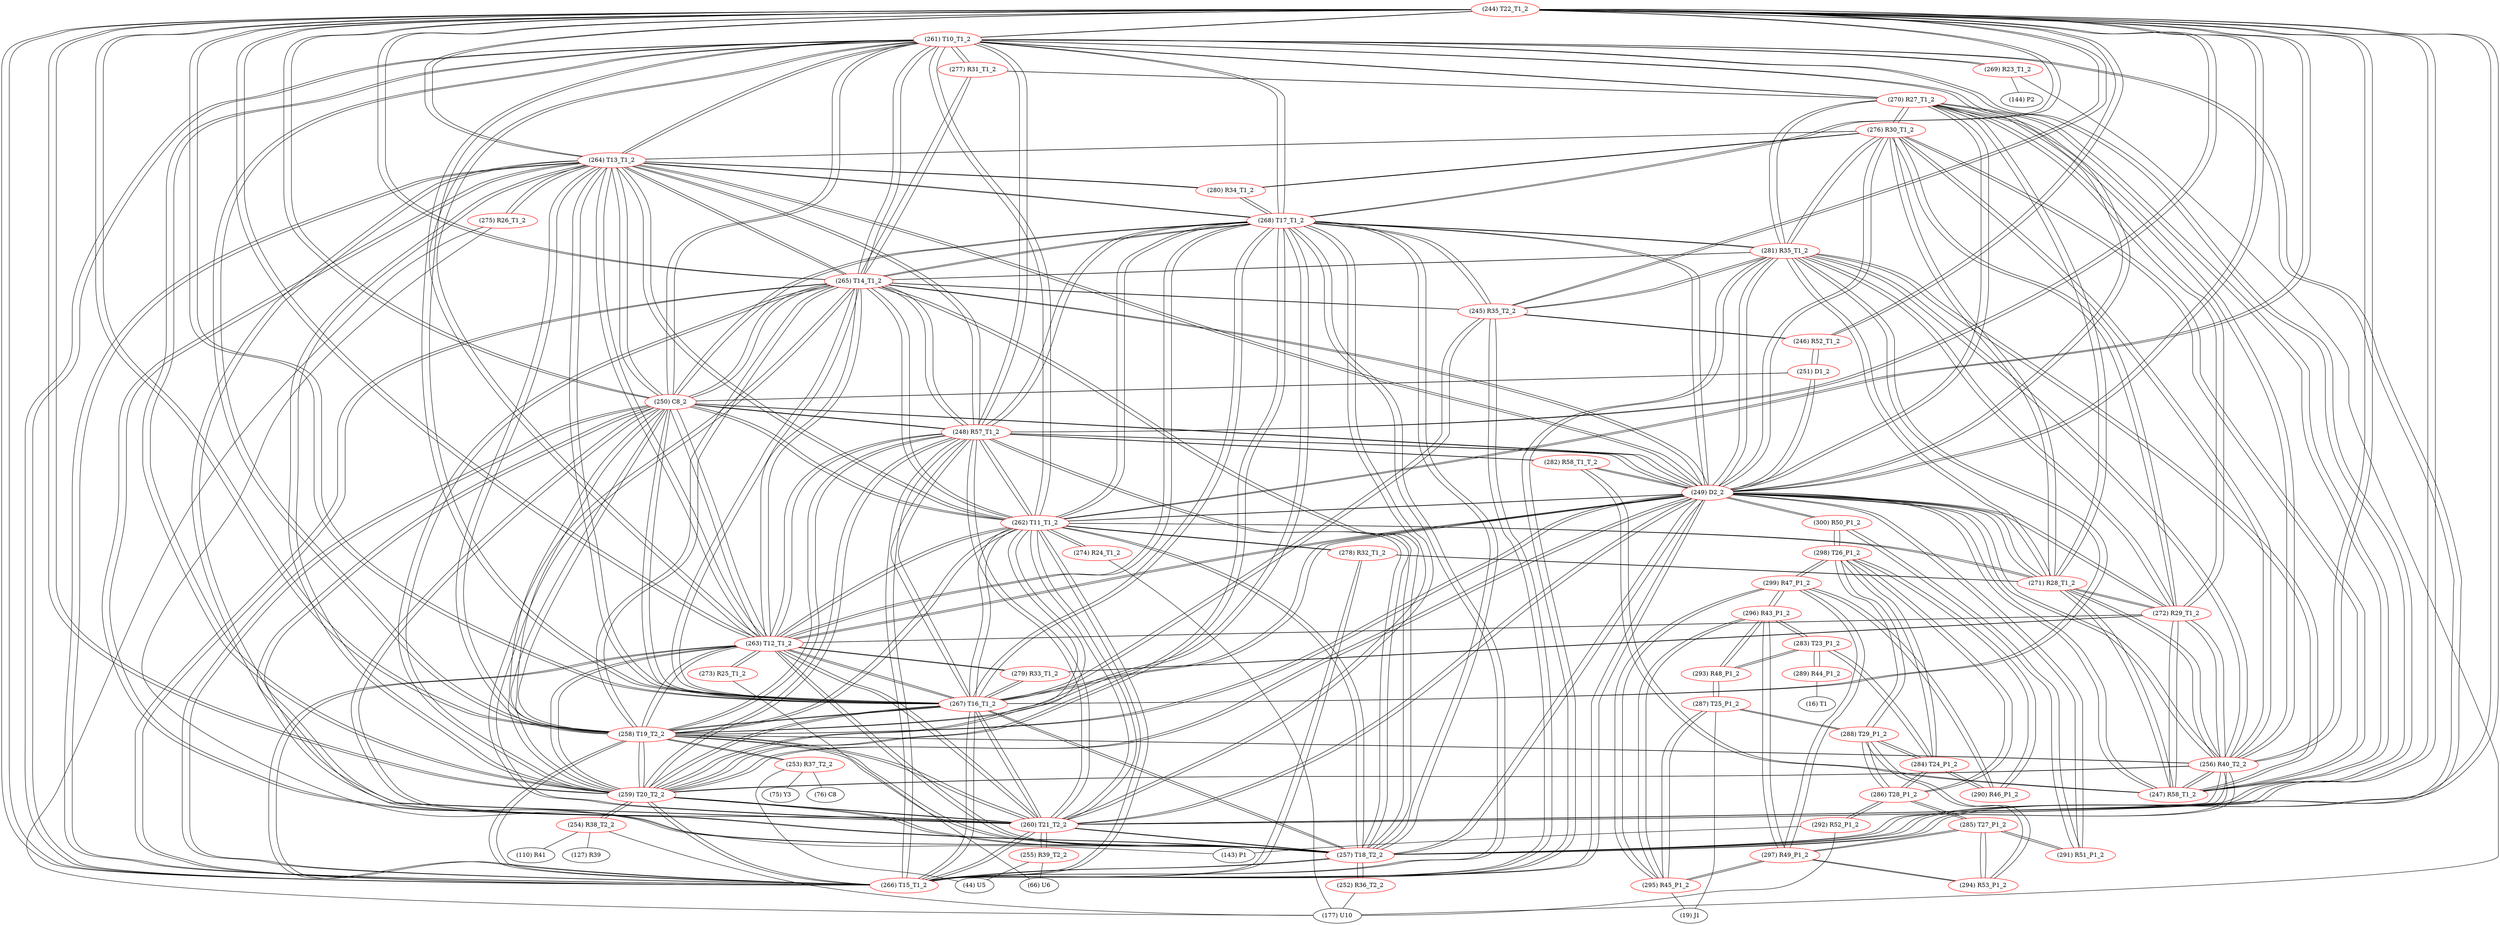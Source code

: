 graph {
	244 [label="(244) T22_T1_2" color=red]
	261 [label="(261) T10_T1_2"]
	262 [label="(262) T11_T1_2"]
	263 [label="(263) T12_T1_2"]
	264 [label="(264) T13_T1_2"]
	259 [label="(259) T20_T2_2"]
	265 [label="(265) T14_T1_2"]
	266 [label="(266) T15_T1_2"]
	257 [label="(257) T18_T2_2"]
	260 [label="(260) T21_T2_2"]
	258 [label="(258) T19_T2_2"]
	250 [label="(250) C8_2"]
	267 [label="(267) T16_T1_2"]
	268 [label="(268) T17_T1_2"]
	249 [label="(249) D2_2"]
	248 [label="(248) R57_T1_2"]
	245 [label="(245) R35_T2_2"]
	246 [label="(246) R52_T1_2"]
	256 [label="(256) R40_T2_2"]
	245 [label="(245) R35_T2_2" color=red]
	246 [label="(246) R52_T1_2"]
	244 [label="(244) T22_T1_2"]
	265 [label="(265) T14_T1_2"]
	266 [label="(266) T15_T1_2"]
	268 [label="(268) T17_T1_2"]
	267 [label="(267) T16_T1_2"]
	281 [label="(281) R35_T1_2"]
	246 [label="(246) R52_T1_2" color=red]
	251 [label="(251) D1_2"]
	245 [label="(245) R35_T2_2"]
	244 [label="(244) T22_T1_2"]
	247 [label="(247) R58_T1_2" color=red]
	249 [label="(249) D2_2"]
	256 [label="(256) R40_T2_2"]
	270 [label="(270) R27_T1_2"]
	271 [label="(271) R28_T1_2"]
	272 [label="(272) R29_T1_2"]
	276 [label="(276) R30_T1_2"]
	281 [label="(281) R35_T1_2"]
	282 [label="(282) R58_T1_T_2"]
	248 [label="(248) R57_T1_2" color=red]
	261 [label="(261) T10_T1_2"]
	262 [label="(262) T11_T1_2"]
	263 [label="(263) T12_T1_2"]
	264 [label="(264) T13_T1_2"]
	259 [label="(259) T20_T2_2"]
	265 [label="(265) T14_T1_2"]
	266 [label="(266) T15_T1_2"]
	257 [label="(257) T18_T2_2"]
	260 [label="(260) T21_T2_2"]
	258 [label="(258) T19_T2_2"]
	250 [label="(250) C8_2"]
	267 [label="(267) T16_T1_2"]
	268 [label="(268) T17_T1_2"]
	249 [label="(249) D2_2"]
	244 [label="(244) T22_T1_2"]
	282 [label="(282) R58_T1_T_2"]
	249 [label="(249) D2_2" color=red]
	247 [label="(247) R58_T1_2"]
	256 [label="(256) R40_T2_2"]
	270 [label="(270) R27_T1_2"]
	271 [label="(271) R28_T1_2"]
	272 [label="(272) R29_T1_2"]
	276 [label="(276) R30_T1_2"]
	281 [label="(281) R35_T1_2"]
	261 [label="(261) T10_T1_2"]
	262 [label="(262) T11_T1_2"]
	263 [label="(263) T12_T1_2"]
	264 [label="(264) T13_T1_2"]
	259 [label="(259) T20_T2_2"]
	265 [label="(265) T14_T1_2"]
	266 [label="(266) T15_T1_2"]
	257 [label="(257) T18_T2_2"]
	260 [label="(260) T21_T2_2"]
	258 [label="(258) T19_T2_2"]
	250 [label="(250) C8_2"]
	267 [label="(267) T16_T1_2"]
	268 [label="(268) T17_T1_2"]
	244 [label="(244) T22_T1_2"]
	248 [label="(248) R57_T1_2"]
	251 [label="(251) D1_2"]
	282 [label="(282) R58_T1_T_2"]
	291 [label="(291) R51_P1_2"]
	300 [label="(300) R50_P1_2"]
	250 [label="(250) C8_2" color=red]
	261 [label="(261) T10_T1_2"]
	262 [label="(262) T11_T1_2"]
	263 [label="(263) T12_T1_2"]
	264 [label="(264) T13_T1_2"]
	259 [label="(259) T20_T2_2"]
	265 [label="(265) T14_T1_2"]
	266 [label="(266) T15_T1_2"]
	257 [label="(257) T18_T2_2"]
	260 [label="(260) T21_T2_2"]
	258 [label="(258) T19_T2_2"]
	267 [label="(267) T16_T1_2"]
	268 [label="(268) T17_T1_2"]
	249 [label="(249) D2_2"]
	244 [label="(244) T22_T1_2"]
	248 [label="(248) R57_T1_2"]
	251 [label="(251) D1_2"]
	251 [label="(251) D1_2" color=red]
	249 [label="(249) D2_2"]
	250 [label="(250) C8_2"]
	246 [label="(246) R52_T1_2"]
	252 [label="(252) R36_T2_2" color=red]
	177 [label="(177) U10"]
	257 [label="(257) T18_T2_2"]
	253 [label="(253) R37_T2_2" color=red]
	44 [label="(44) U5"]
	75 [label="(75) Y3"]
	76 [label="(76) C8"]
	258 [label="(258) T19_T2_2"]
	254 [label="(254) R38_T2_2" color=red]
	177 [label="(177) U10"]
	110 [label="(110) R41"]
	127 [label="(127) R39"]
	259 [label="(259) T20_T2_2"]
	255 [label="(255) R39_T2_2" color=red]
	44 [label="(44) U5"]
	66 [label="(66) U6"]
	260 [label="(260) T21_T2_2"]
	256 [label="(256) R40_T2_2" color=red]
	249 [label="(249) D2_2"]
	247 [label="(247) R58_T1_2"]
	270 [label="(270) R27_T1_2"]
	271 [label="(271) R28_T1_2"]
	272 [label="(272) R29_T1_2"]
	276 [label="(276) R30_T1_2"]
	281 [label="(281) R35_T1_2"]
	259 [label="(259) T20_T2_2"]
	260 [label="(260) T21_T2_2"]
	258 [label="(258) T19_T2_2"]
	244 [label="(244) T22_T1_2"]
	257 [label="(257) T18_T2_2"]
	257 [label="(257) T18_T2_2" color=red]
	261 [label="(261) T10_T1_2"]
	262 [label="(262) T11_T1_2"]
	263 [label="(263) T12_T1_2"]
	264 [label="(264) T13_T1_2"]
	259 [label="(259) T20_T2_2"]
	265 [label="(265) T14_T1_2"]
	266 [label="(266) T15_T1_2"]
	260 [label="(260) T21_T2_2"]
	258 [label="(258) T19_T2_2"]
	250 [label="(250) C8_2"]
	267 [label="(267) T16_T1_2"]
	268 [label="(268) T17_T1_2"]
	249 [label="(249) D2_2"]
	244 [label="(244) T22_T1_2"]
	248 [label="(248) R57_T1_2"]
	256 [label="(256) R40_T2_2"]
	252 [label="(252) R36_T2_2"]
	258 [label="(258) T19_T2_2" color=red]
	261 [label="(261) T10_T1_2"]
	262 [label="(262) T11_T1_2"]
	263 [label="(263) T12_T1_2"]
	264 [label="(264) T13_T1_2"]
	259 [label="(259) T20_T2_2"]
	265 [label="(265) T14_T1_2"]
	266 [label="(266) T15_T1_2"]
	257 [label="(257) T18_T2_2"]
	260 [label="(260) T21_T2_2"]
	250 [label="(250) C8_2"]
	267 [label="(267) T16_T1_2"]
	268 [label="(268) T17_T1_2"]
	249 [label="(249) D2_2"]
	244 [label="(244) T22_T1_2"]
	248 [label="(248) R57_T1_2"]
	256 [label="(256) R40_T2_2"]
	253 [label="(253) R37_T2_2"]
	259 [label="(259) T20_T2_2" color=red]
	261 [label="(261) T10_T1_2"]
	262 [label="(262) T11_T1_2"]
	263 [label="(263) T12_T1_2"]
	264 [label="(264) T13_T1_2"]
	265 [label="(265) T14_T1_2"]
	266 [label="(266) T15_T1_2"]
	257 [label="(257) T18_T2_2"]
	260 [label="(260) T21_T2_2"]
	258 [label="(258) T19_T2_2"]
	250 [label="(250) C8_2"]
	267 [label="(267) T16_T1_2"]
	268 [label="(268) T17_T1_2"]
	249 [label="(249) D2_2"]
	244 [label="(244) T22_T1_2"]
	248 [label="(248) R57_T1_2"]
	256 [label="(256) R40_T2_2"]
	254 [label="(254) R38_T2_2"]
	260 [label="(260) T21_T2_2" color=red]
	261 [label="(261) T10_T1_2"]
	262 [label="(262) T11_T1_2"]
	263 [label="(263) T12_T1_2"]
	264 [label="(264) T13_T1_2"]
	259 [label="(259) T20_T2_2"]
	265 [label="(265) T14_T1_2"]
	266 [label="(266) T15_T1_2"]
	257 [label="(257) T18_T2_2"]
	258 [label="(258) T19_T2_2"]
	250 [label="(250) C8_2"]
	267 [label="(267) T16_T1_2"]
	268 [label="(268) T17_T1_2"]
	249 [label="(249) D2_2"]
	244 [label="(244) T22_T1_2"]
	248 [label="(248) R57_T1_2"]
	256 [label="(256) R40_T2_2"]
	255 [label="(255) R39_T2_2"]
	261 [label="(261) T10_T1_2" color=red]
	262 [label="(262) T11_T1_2"]
	263 [label="(263) T12_T1_2"]
	264 [label="(264) T13_T1_2"]
	259 [label="(259) T20_T2_2"]
	265 [label="(265) T14_T1_2"]
	266 [label="(266) T15_T1_2"]
	257 [label="(257) T18_T2_2"]
	260 [label="(260) T21_T2_2"]
	258 [label="(258) T19_T2_2"]
	250 [label="(250) C8_2"]
	267 [label="(267) T16_T1_2"]
	268 [label="(268) T17_T1_2"]
	249 [label="(249) D2_2"]
	244 [label="(244) T22_T1_2"]
	248 [label="(248) R57_T1_2"]
	269 [label="(269) R23_T1_2"]
	277 [label="(277) R31_T1_2"]
	270 [label="(270) R27_T1_2"]
	262 [label="(262) T11_T1_2" color=red]
	261 [label="(261) T10_T1_2"]
	263 [label="(263) T12_T1_2"]
	264 [label="(264) T13_T1_2"]
	259 [label="(259) T20_T2_2"]
	265 [label="(265) T14_T1_2"]
	266 [label="(266) T15_T1_2"]
	257 [label="(257) T18_T2_2"]
	260 [label="(260) T21_T2_2"]
	258 [label="(258) T19_T2_2"]
	250 [label="(250) C8_2"]
	267 [label="(267) T16_T1_2"]
	268 [label="(268) T17_T1_2"]
	249 [label="(249) D2_2"]
	244 [label="(244) T22_T1_2"]
	248 [label="(248) R57_T1_2"]
	274 [label="(274) R24_T1_2"]
	278 [label="(278) R32_T1_2"]
	271 [label="(271) R28_T1_2"]
	263 [label="(263) T12_T1_2" color=red]
	261 [label="(261) T10_T1_2"]
	262 [label="(262) T11_T1_2"]
	264 [label="(264) T13_T1_2"]
	259 [label="(259) T20_T2_2"]
	265 [label="(265) T14_T1_2"]
	266 [label="(266) T15_T1_2"]
	257 [label="(257) T18_T2_2"]
	260 [label="(260) T21_T2_2"]
	258 [label="(258) T19_T2_2"]
	250 [label="(250) C8_2"]
	267 [label="(267) T16_T1_2"]
	268 [label="(268) T17_T1_2"]
	249 [label="(249) D2_2"]
	244 [label="(244) T22_T1_2"]
	248 [label="(248) R57_T1_2"]
	279 [label="(279) R33_T1_2"]
	272 [label="(272) R29_T1_2"]
	273 [label="(273) R25_T1_2"]
	264 [label="(264) T13_T1_2" color=red]
	261 [label="(261) T10_T1_2"]
	262 [label="(262) T11_T1_2"]
	263 [label="(263) T12_T1_2"]
	259 [label="(259) T20_T2_2"]
	265 [label="(265) T14_T1_2"]
	266 [label="(266) T15_T1_2"]
	257 [label="(257) T18_T2_2"]
	260 [label="(260) T21_T2_2"]
	258 [label="(258) T19_T2_2"]
	250 [label="(250) C8_2"]
	267 [label="(267) T16_T1_2"]
	268 [label="(268) T17_T1_2"]
	249 [label="(249) D2_2"]
	244 [label="(244) T22_T1_2"]
	248 [label="(248) R57_T1_2"]
	280 [label="(280) R34_T1_2"]
	276 [label="(276) R30_T1_2"]
	275 [label="(275) R26_T1_2"]
	265 [label="(265) T14_T1_2" color=red]
	261 [label="(261) T10_T1_2"]
	262 [label="(262) T11_T1_2"]
	263 [label="(263) T12_T1_2"]
	264 [label="(264) T13_T1_2"]
	259 [label="(259) T20_T2_2"]
	266 [label="(266) T15_T1_2"]
	257 [label="(257) T18_T2_2"]
	260 [label="(260) T21_T2_2"]
	258 [label="(258) T19_T2_2"]
	250 [label="(250) C8_2"]
	267 [label="(267) T16_T1_2"]
	268 [label="(268) T17_T1_2"]
	249 [label="(249) D2_2"]
	244 [label="(244) T22_T1_2"]
	248 [label="(248) R57_T1_2"]
	281 [label="(281) R35_T1_2"]
	245 [label="(245) R35_T2_2"]
	277 [label="(277) R31_T1_2"]
	266 [label="(266) T15_T1_2" color=red]
	261 [label="(261) T10_T1_2"]
	262 [label="(262) T11_T1_2"]
	263 [label="(263) T12_T1_2"]
	264 [label="(264) T13_T1_2"]
	259 [label="(259) T20_T2_2"]
	265 [label="(265) T14_T1_2"]
	257 [label="(257) T18_T2_2"]
	260 [label="(260) T21_T2_2"]
	258 [label="(258) T19_T2_2"]
	250 [label="(250) C8_2"]
	267 [label="(267) T16_T1_2"]
	268 [label="(268) T17_T1_2"]
	249 [label="(249) D2_2"]
	244 [label="(244) T22_T1_2"]
	248 [label="(248) R57_T1_2"]
	281 [label="(281) R35_T1_2"]
	245 [label="(245) R35_T2_2"]
	278 [label="(278) R32_T1_2"]
	267 [label="(267) T16_T1_2" color=red]
	261 [label="(261) T10_T1_2"]
	262 [label="(262) T11_T1_2"]
	263 [label="(263) T12_T1_2"]
	264 [label="(264) T13_T1_2"]
	259 [label="(259) T20_T2_2"]
	265 [label="(265) T14_T1_2"]
	266 [label="(266) T15_T1_2"]
	257 [label="(257) T18_T2_2"]
	260 [label="(260) T21_T2_2"]
	258 [label="(258) T19_T2_2"]
	250 [label="(250) C8_2"]
	268 [label="(268) T17_T1_2"]
	249 [label="(249) D2_2"]
	244 [label="(244) T22_T1_2"]
	248 [label="(248) R57_T1_2"]
	281 [label="(281) R35_T1_2"]
	245 [label="(245) R35_T2_2"]
	279 [label="(279) R33_T1_2"]
	268 [label="(268) T17_T1_2" color=red]
	261 [label="(261) T10_T1_2"]
	262 [label="(262) T11_T1_2"]
	263 [label="(263) T12_T1_2"]
	264 [label="(264) T13_T1_2"]
	259 [label="(259) T20_T2_2"]
	265 [label="(265) T14_T1_2"]
	266 [label="(266) T15_T1_2"]
	257 [label="(257) T18_T2_2"]
	260 [label="(260) T21_T2_2"]
	258 [label="(258) T19_T2_2"]
	250 [label="(250) C8_2"]
	267 [label="(267) T16_T1_2"]
	249 [label="(249) D2_2"]
	244 [label="(244) T22_T1_2"]
	248 [label="(248) R57_T1_2"]
	281 [label="(281) R35_T1_2"]
	245 [label="(245) R35_T2_2"]
	280 [label="(280) R34_T1_2"]
	269 [label="(269) R23_T1_2" color=red]
	177 [label="(177) U10"]
	144 [label="(144) P2"]
	261 [label="(261) T10_T1_2"]
	270 [label="(270) R27_T1_2" color=red]
	249 [label="(249) D2_2"]
	247 [label="(247) R58_T1_2"]
	256 [label="(256) R40_T2_2"]
	271 [label="(271) R28_T1_2"]
	272 [label="(272) R29_T1_2"]
	276 [label="(276) R30_T1_2"]
	281 [label="(281) R35_T1_2"]
	277 [label="(277) R31_T1_2"]
	261 [label="(261) T10_T1_2"]
	271 [label="(271) R28_T1_2" color=red]
	249 [label="(249) D2_2"]
	247 [label="(247) R58_T1_2"]
	256 [label="(256) R40_T2_2"]
	270 [label="(270) R27_T1_2"]
	272 [label="(272) R29_T1_2"]
	276 [label="(276) R30_T1_2"]
	281 [label="(281) R35_T1_2"]
	278 [label="(278) R32_T1_2"]
	262 [label="(262) T11_T1_2"]
	272 [label="(272) R29_T1_2" color=red]
	249 [label="(249) D2_2"]
	247 [label="(247) R58_T1_2"]
	256 [label="(256) R40_T2_2"]
	270 [label="(270) R27_T1_2"]
	271 [label="(271) R28_T1_2"]
	276 [label="(276) R30_T1_2"]
	281 [label="(281) R35_T1_2"]
	279 [label="(279) R33_T1_2"]
	263 [label="(263) T12_T1_2"]
	273 [label="(273) R25_T1_2" color=red]
	66 [label="(66) U6"]
	263 [label="(263) T12_T1_2"]
	274 [label="(274) R24_T1_2" color=red]
	177 [label="(177) U10"]
	262 [label="(262) T11_T1_2"]
	275 [label="(275) R26_T1_2" color=red]
	177 [label="(177) U10"]
	143 [label="(143) P1"]
	264 [label="(264) T13_T1_2"]
	276 [label="(276) R30_T1_2" color=red]
	249 [label="(249) D2_2"]
	247 [label="(247) R58_T1_2"]
	256 [label="(256) R40_T2_2"]
	270 [label="(270) R27_T1_2"]
	271 [label="(271) R28_T1_2"]
	272 [label="(272) R29_T1_2"]
	281 [label="(281) R35_T1_2"]
	264 [label="(264) T13_T1_2"]
	280 [label="(280) R34_T1_2"]
	277 [label="(277) R31_T1_2" color=red]
	270 [label="(270) R27_T1_2"]
	261 [label="(261) T10_T1_2"]
	265 [label="(265) T14_T1_2"]
	278 [label="(278) R32_T1_2" color=red]
	266 [label="(266) T15_T1_2"]
	262 [label="(262) T11_T1_2"]
	271 [label="(271) R28_T1_2"]
	279 [label="(279) R33_T1_2" color=red]
	267 [label="(267) T16_T1_2"]
	272 [label="(272) R29_T1_2"]
	263 [label="(263) T12_T1_2"]
	280 [label="(280) R34_T1_2" color=red]
	268 [label="(268) T17_T1_2"]
	264 [label="(264) T13_T1_2"]
	276 [label="(276) R30_T1_2"]
	281 [label="(281) R35_T1_2" color=red]
	249 [label="(249) D2_2"]
	247 [label="(247) R58_T1_2"]
	256 [label="(256) R40_T2_2"]
	270 [label="(270) R27_T1_2"]
	271 [label="(271) R28_T1_2"]
	272 [label="(272) R29_T1_2"]
	276 [label="(276) R30_T1_2"]
	265 [label="(265) T14_T1_2"]
	266 [label="(266) T15_T1_2"]
	268 [label="(268) T17_T1_2"]
	267 [label="(267) T16_T1_2"]
	245 [label="(245) R35_T2_2"]
	282 [label="(282) R58_T1_T_2" color=red]
	248 [label="(248) R57_T1_2"]
	249 [label="(249) D2_2"]
	247 [label="(247) R58_T1_2"]
	283 [label="(283) T23_P1_2" color=red]
	293 [label="(293) R48_P1_2"]
	296 [label="(296) R43_P1_2"]
	284 [label="(284) T24_P1_2"]
	289 [label="(289) R44_P1_2"]
	284 [label="(284) T24_P1_2" color=red]
	298 [label="(298) T26_P1_2"]
	288 [label="(288) T29_P1_2"]
	286 [label="(286) T28_P1_2"]
	290 [label="(290) R46_P1_2"]
	283 [label="(283) T23_P1_2"]
	285 [label="(285) T27_P1_2" color=red]
	291 [label="(291) R51_P1_2"]
	286 [label="(286) T28_P1_2"]
	294 [label="(294) R53_P1_2"]
	297 [label="(297) R49_P1_2"]
	286 [label="(286) T28_P1_2" color=red]
	298 [label="(298) T26_P1_2"]
	284 [label="(284) T24_P1_2"]
	288 [label="(288) T29_P1_2"]
	292 [label="(292) R52_P1_2"]
	285 [label="(285) T27_P1_2"]
	287 [label="(287) T25_P1_2" color=red]
	288 [label="(288) T29_P1_2"]
	293 [label="(293) R48_P1_2"]
	295 [label="(295) R45_P1_2"]
	19 [label="(19) J1"]
	288 [label="(288) T29_P1_2" color=red]
	298 [label="(298) T26_P1_2"]
	284 [label="(284) T24_P1_2"]
	286 [label="(286) T28_P1_2"]
	287 [label="(287) T25_P1_2"]
	294 [label="(294) R53_P1_2"]
	289 [label="(289) R44_P1_2" color=red]
	16 [label="(16) T1"]
	283 [label="(283) T23_P1_2"]
	290 [label="(290) R46_P1_2" color=red]
	298 [label="(298) T26_P1_2"]
	299 [label="(299) R47_P1_2"]
	284 [label="(284) T24_P1_2"]
	291 [label="(291) R51_P1_2" color=red]
	285 [label="(285) T27_P1_2"]
	300 [label="(300) R50_P1_2"]
	249 [label="(249) D2_2"]
	292 [label="(292) R52_P1_2" color=red]
	177 [label="(177) U10"]
	143 [label="(143) P1"]
	286 [label="(286) T28_P1_2"]
	293 [label="(293) R48_P1_2" color=red]
	287 [label="(287) T25_P1_2"]
	283 [label="(283) T23_P1_2"]
	296 [label="(296) R43_P1_2"]
	294 [label="(294) R53_P1_2" color=red]
	288 [label="(288) T29_P1_2"]
	285 [label="(285) T27_P1_2"]
	297 [label="(297) R49_P1_2"]
	295 [label="(295) R45_P1_2" color=red]
	299 [label="(299) R47_P1_2"]
	296 [label="(296) R43_P1_2"]
	297 [label="(297) R49_P1_2"]
	287 [label="(287) T25_P1_2"]
	19 [label="(19) J1"]
	296 [label="(296) R43_P1_2" color=red]
	293 [label="(293) R48_P1_2"]
	283 [label="(283) T23_P1_2"]
	299 [label="(299) R47_P1_2"]
	295 [label="(295) R45_P1_2"]
	297 [label="(297) R49_P1_2"]
	297 [label="(297) R49_P1_2" color=red]
	299 [label="(299) R47_P1_2"]
	295 [label="(295) R45_P1_2"]
	296 [label="(296) R43_P1_2"]
	285 [label="(285) T27_P1_2"]
	294 [label="(294) R53_P1_2"]
	298 [label="(298) T26_P1_2" color=red]
	300 [label="(300) R50_P1_2"]
	284 [label="(284) T24_P1_2"]
	288 [label="(288) T29_P1_2"]
	286 [label="(286) T28_P1_2"]
	290 [label="(290) R46_P1_2"]
	299 [label="(299) R47_P1_2"]
	299 [label="(299) R47_P1_2" color=red]
	295 [label="(295) R45_P1_2"]
	296 [label="(296) R43_P1_2"]
	297 [label="(297) R49_P1_2"]
	298 [label="(298) T26_P1_2"]
	290 [label="(290) R46_P1_2"]
	300 [label="(300) R50_P1_2" color=red]
	298 [label="(298) T26_P1_2"]
	291 [label="(291) R51_P1_2"]
	249 [label="(249) D2_2"]
	244 -- 261
	244 -- 262
	244 -- 263
	244 -- 264
	244 -- 259
	244 -- 265
	244 -- 266
	244 -- 257
	244 -- 260
	244 -- 258
	244 -- 250
	244 -- 267
	244 -- 268
	244 -- 249
	244 -- 248
	244 -- 245
	244 -- 246
	244 -- 256
	245 -- 246
	245 -- 244
	245 -- 265
	245 -- 266
	245 -- 268
	245 -- 267
	245 -- 281
	246 -- 251
	246 -- 245
	246 -- 244
	247 -- 249
	247 -- 256
	247 -- 270
	247 -- 271
	247 -- 272
	247 -- 276
	247 -- 281
	247 -- 282
	248 -- 261
	248 -- 262
	248 -- 263
	248 -- 264
	248 -- 259
	248 -- 265
	248 -- 266
	248 -- 257
	248 -- 260
	248 -- 258
	248 -- 250
	248 -- 267
	248 -- 268
	248 -- 249
	248 -- 244
	248 -- 282
	249 -- 247
	249 -- 256
	249 -- 270
	249 -- 271
	249 -- 272
	249 -- 276
	249 -- 281
	249 -- 261
	249 -- 262
	249 -- 263
	249 -- 264
	249 -- 259
	249 -- 265
	249 -- 266
	249 -- 257
	249 -- 260
	249 -- 258
	249 -- 250
	249 -- 267
	249 -- 268
	249 -- 244
	249 -- 248
	249 -- 251
	249 -- 282
	249 -- 291
	249 -- 300
	250 -- 261
	250 -- 262
	250 -- 263
	250 -- 264
	250 -- 259
	250 -- 265
	250 -- 266
	250 -- 257
	250 -- 260
	250 -- 258
	250 -- 267
	250 -- 268
	250 -- 249
	250 -- 244
	250 -- 248
	250 -- 251
	251 -- 249
	251 -- 250
	251 -- 246
	252 -- 177
	252 -- 257
	253 -- 44
	253 -- 75
	253 -- 76
	253 -- 258
	254 -- 177
	254 -- 110
	254 -- 127
	254 -- 259
	255 -- 44
	255 -- 66
	255 -- 260
	256 -- 249
	256 -- 247
	256 -- 270
	256 -- 271
	256 -- 272
	256 -- 276
	256 -- 281
	256 -- 259
	256 -- 260
	256 -- 258
	256 -- 244
	256 -- 257
	257 -- 261
	257 -- 262
	257 -- 263
	257 -- 264
	257 -- 259
	257 -- 265
	257 -- 266
	257 -- 260
	257 -- 258
	257 -- 250
	257 -- 267
	257 -- 268
	257 -- 249
	257 -- 244
	257 -- 248
	257 -- 256
	257 -- 252
	258 -- 261
	258 -- 262
	258 -- 263
	258 -- 264
	258 -- 259
	258 -- 265
	258 -- 266
	258 -- 257
	258 -- 260
	258 -- 250
	258 -- 267
	258 -- 268
	258 -- 249
	258 -- 244
	258 -- 248
	258 -- 256
	258 -- 253
	259 -- 261
	259 -- 262
	259 -- 263
	259 -- 264
	259 -- 265
	259 -- 266
	259 -- 257
	259 -- 260
	259 -- 258
	259 -- 250
	259 -- 267
	259 -- 268
	259 -- 249
	259 -- 244
	259 -- 248
	259 -- 256
	259 -- 254
	260 -- 261
	260 -- 262
	260 -- 263
	260 -- 264
	260 -- 259
	260 -- 265
	260 -- 266
	260 -- 257
	260 -- 258
	260 -- 250
	260 -- 267
	260 -- 268
	260 -- 249
	260 -- 244
	260 -- 248
	260 -- 256
	260 -- 255
	261 -- 262
	261 -- 263
	261 -- 264
	261 -- 259
	261 -- 265
	261 -- 266
	261 -- 257
	261 -- 260
	261 -- 258
	261 -- 250
	261 -- 267
	261 -- 268
	261 -- 249
	261 -- 244
	261 -- 248
	261 -- 269
	261 -- 277
	261 -- 270
	262 -- 261
	262 -- 263
	262 -- 264
	262 -- 259
	262 -- 265
	262 -- 266
	262 -- 257
	262 -- 260
	262 -- 258
	262 -- 250
	262 -- 267
	262 -- 268
	262 -- 249
	262 -- 244
	262 -- 248
	262 -- 274
	262 -- 278
	262 -- 271
	263 -- 261
	263 -- 262
	263 -- 264
	263 -- 259
	263 -- 265
	263 -- 266
	263 -- 257
	263 -- 260
	263 -- 258
	263 -- 250
	263 -- 267
	263 -- 268
	263 -- 249
	263 -- 244
	263 -- 248
	263 -- 279
	263 -- 272
	263 -- 273
	264 -- 261
	264 -- 262
	264 -- 263
	264 -- 259
	264 -- 265
	264 -- 266
	264 -- 257
	264 -- 260
	264 -- 258
	264 -- 250
	264 -- 267
	264 -- 268
	264 -- 249
	264 -- 244
	264 -- 248
	264 -- 280
	264 -- 276
	264 -- 275
	265 -- 261
	265 -- 262
	265 -- 263
	265 -- 264
	265 -- 259
	265 -- 266
	265 -- 257
	265 -- 260
	265 -- 258
	265 -- 250
	265 -- 267
	265 -- 268
	265 -- 249
	265 -- 244
	265 -- 248
	265 -- 281
	265 -- 245
	265 -- 277
	266 -- 261
	266 -- 262
	266 -- 263
	266 -- 264
	266 -- 259
	266 -- 265
	266 -- 257
	266 -- 260
	266 -- 258
	266 -- 250
	266 -- 267
	266 -- 268
	266 -- 249
	266 -- 244
	266 -- 248
	266 -- 281
	266 -- 245
	266 -- 278
	267 -- 261
	267 -- 262
	267 -- 263
	267 -- 264
	267 -- 259
	267 -- 265
	267 -- 266
	267 -- 257
	267 -- 260
	267 -- 258
	267 -- 250
	267 -- 268
	267 -- 249
	267 -- 244
	267 -- 248
	267 -- 281
	267 -- 245
	267 -- 279
	268 -- 261
	268 -- 262
	268 -- 263
	268 -- 264
	268 -- 259
	268 -- 265
	268 -- 266
	268 -- 257
	268 -- 260
	268 -- 258
	268 -- 250
	268 -- 267
	268 -- 249
	268 -- 244
	268 -- 248
	268 -- 281
	268 -- 245
	268 -- 280
	269 -- 177
	269 -- 144
	269 -- 261
	270 -- 249
	270 -- 247
	270 -- 256
	270 -- 271
	270 -- 272
	270 -- 276
	270 -- 281
	270 -- 277
	270 -- 261
	271 -- 249
	271 -- 247
	271 -- 256
	271 -- 270
	271 -- 272
	271 -- 276
	271 -- 281
	271 -- 278
	271 -- 262
	272 -- 249
	272 -- 247
	272 -- 256
	272 -- 270
	272 -- 271
	272 -- 276
	272 -- 281
	272 -- 279
	272 -- 263
	273 -- 66
	273 -- 263
	274 -- 177
	274 -- 262
	275 -- 177
	275 -- 143
	275 -- 264
	276 -- 249
	276 -- 247
	276 -- 256
	276 -- 270
	276 -- 271
	276 -- 272
	276 -- 281
	276 -- 264
	276 -- 280
	277 -- 270
	277 -- 261
	277 -- 265
	278 -- 266
	278 -- 262
	278 -- 271
	279 -- 267
	279 -- 272
	279 -- 263
	280 -- 268
	280 -- 264
	280 -- 276
	281 -- 249
	281 -- 247
	281 -- 256
	281 -- 270
	281 -- 271
	281 -- 272
	281 -- 276
	281 -- 265
	281 -- 266
	281 -- 268
	281 -- 267
	281 -- 245
	282 -- 248
	282 -- 249
	282 -- 247
	283 -- 293
	283 -- 296
	283 -- 284
	283 -- 289
	284 -- 298
	284 -- 288
	284 -- 286
	284 -- 290
	284 -- 283
	285 -- 291
	285 -- 286
	285 -- 294
	285 -- 297
	286 -- 298
	286 -- 284
	286 -- 288
	286 -- 292
	286 -- 285
	287 -- 288
	287 -- 293
	287 -- 295
	287 -- 19
	288 -- 298
	288 -- 284
	288 -- 286
	288 -- 287
	288 -- 294
	289 -- 16
	289 -- 283
	290 -- 298
	290 -- 299
	290 -- 284
	291 -- 285
	291 -- 300
	291 -- 249
	292 -- 177
	292 -- 143
	292 -- 286
	293 -- 287
	293 -- 283
	293 -- 296
	294 -- 288
	294 -- 285
	294 -- 297
	295 -- 299
	295 -- 296
	295 -- 297
	295 -- 287
	295 -- 19
	296 -- 293
	296 -- 283
	296 -- 299
	296 -- 295
	296 -- 297
	297 -- 299
	297 -- 295
	297 -- 296
	297 -- 285
	297 -- 294
	298 -- 300
	298 -- 284
	298 -- 288
	298 -- 286
	298 -- 290
	298 -- 299
	299 -- 295
	299 -- 296
	299 -- 297
	299 -- 298
	299 -- 290
	300 -- 298
	300 -- 291
	300 -- 249
}
